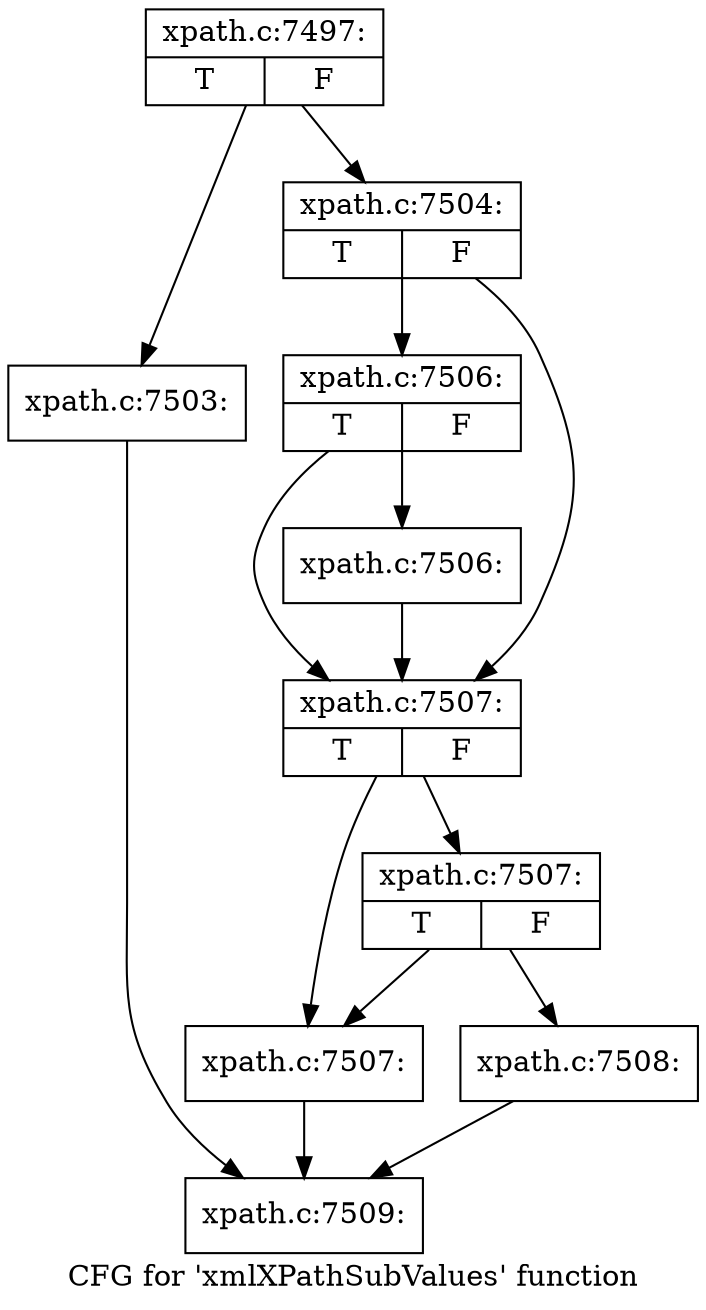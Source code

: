 digraph "CFG for 'xmlXPathSubValues' function" {
	label="CFG for 'xmlXPathSubValues' function";

	Node0x4985b20 [shape=record,label="{xpath.c:7497:|{<s0>T|<s1>F}}"];
	Node0x4985b20 -> Node0x4988f90;
	Node0x4985b20 -> Node0x4988fe0;
	Node0x4988f90 [shape=record,label="{xpath.c:7503:}"];
	Node0x4988f90 -> Node0x49884b0;
	Node0x4988fe0 [shape=record,label="{xpath.c:7504:|{<s0>T|<s1>F}}"];
	Node0x4988fe0 -> Node0x4989ac0;
	Node0x4988fe0 -> Node0x4989a70;
	Node0x4989ac0 [shape=record,label="{xpath.c:7506:|{<s0>T|<s1>F}}"];
	Node0x4989ac0 -> Node0x4989a20;
	Node0x4989ac0 -> Node0x4989a70;
	Node0x4989a20 [shape=record,label="{xpath.c:7506:}"];
	Node0x4989a20 -> Node0x4989a70;
	Node0x4989a70 [shape=record,label="{xpath.c:7507:|{<s0>T|<s1>F}}"];
	Node0x4989a70 -> Node0x498a2f0;
	Node0x4989a70 -> Node0x498a390;
	Node0x498a390 [shape=record,label="{xpath.c:7507:|{<s0>T|<s1>F}}"];
	Node0x498a390 -> Node0x498a2f0;
	Node0x498a390 -> Node0x498a340;
	Node0x498a2f0 [shape=record,label="{xpath.c:7507:}"];
	Node0x498a2f0 -> Node0x49884b0;
	Node0x498a340 [shape=record,label="{xpath.c:7508:}"];
	Node0x498a340 -> Node0x49884b0;
	Node0x49884b0 [shape=record,label="{xpath.c:7509:}"];
}
